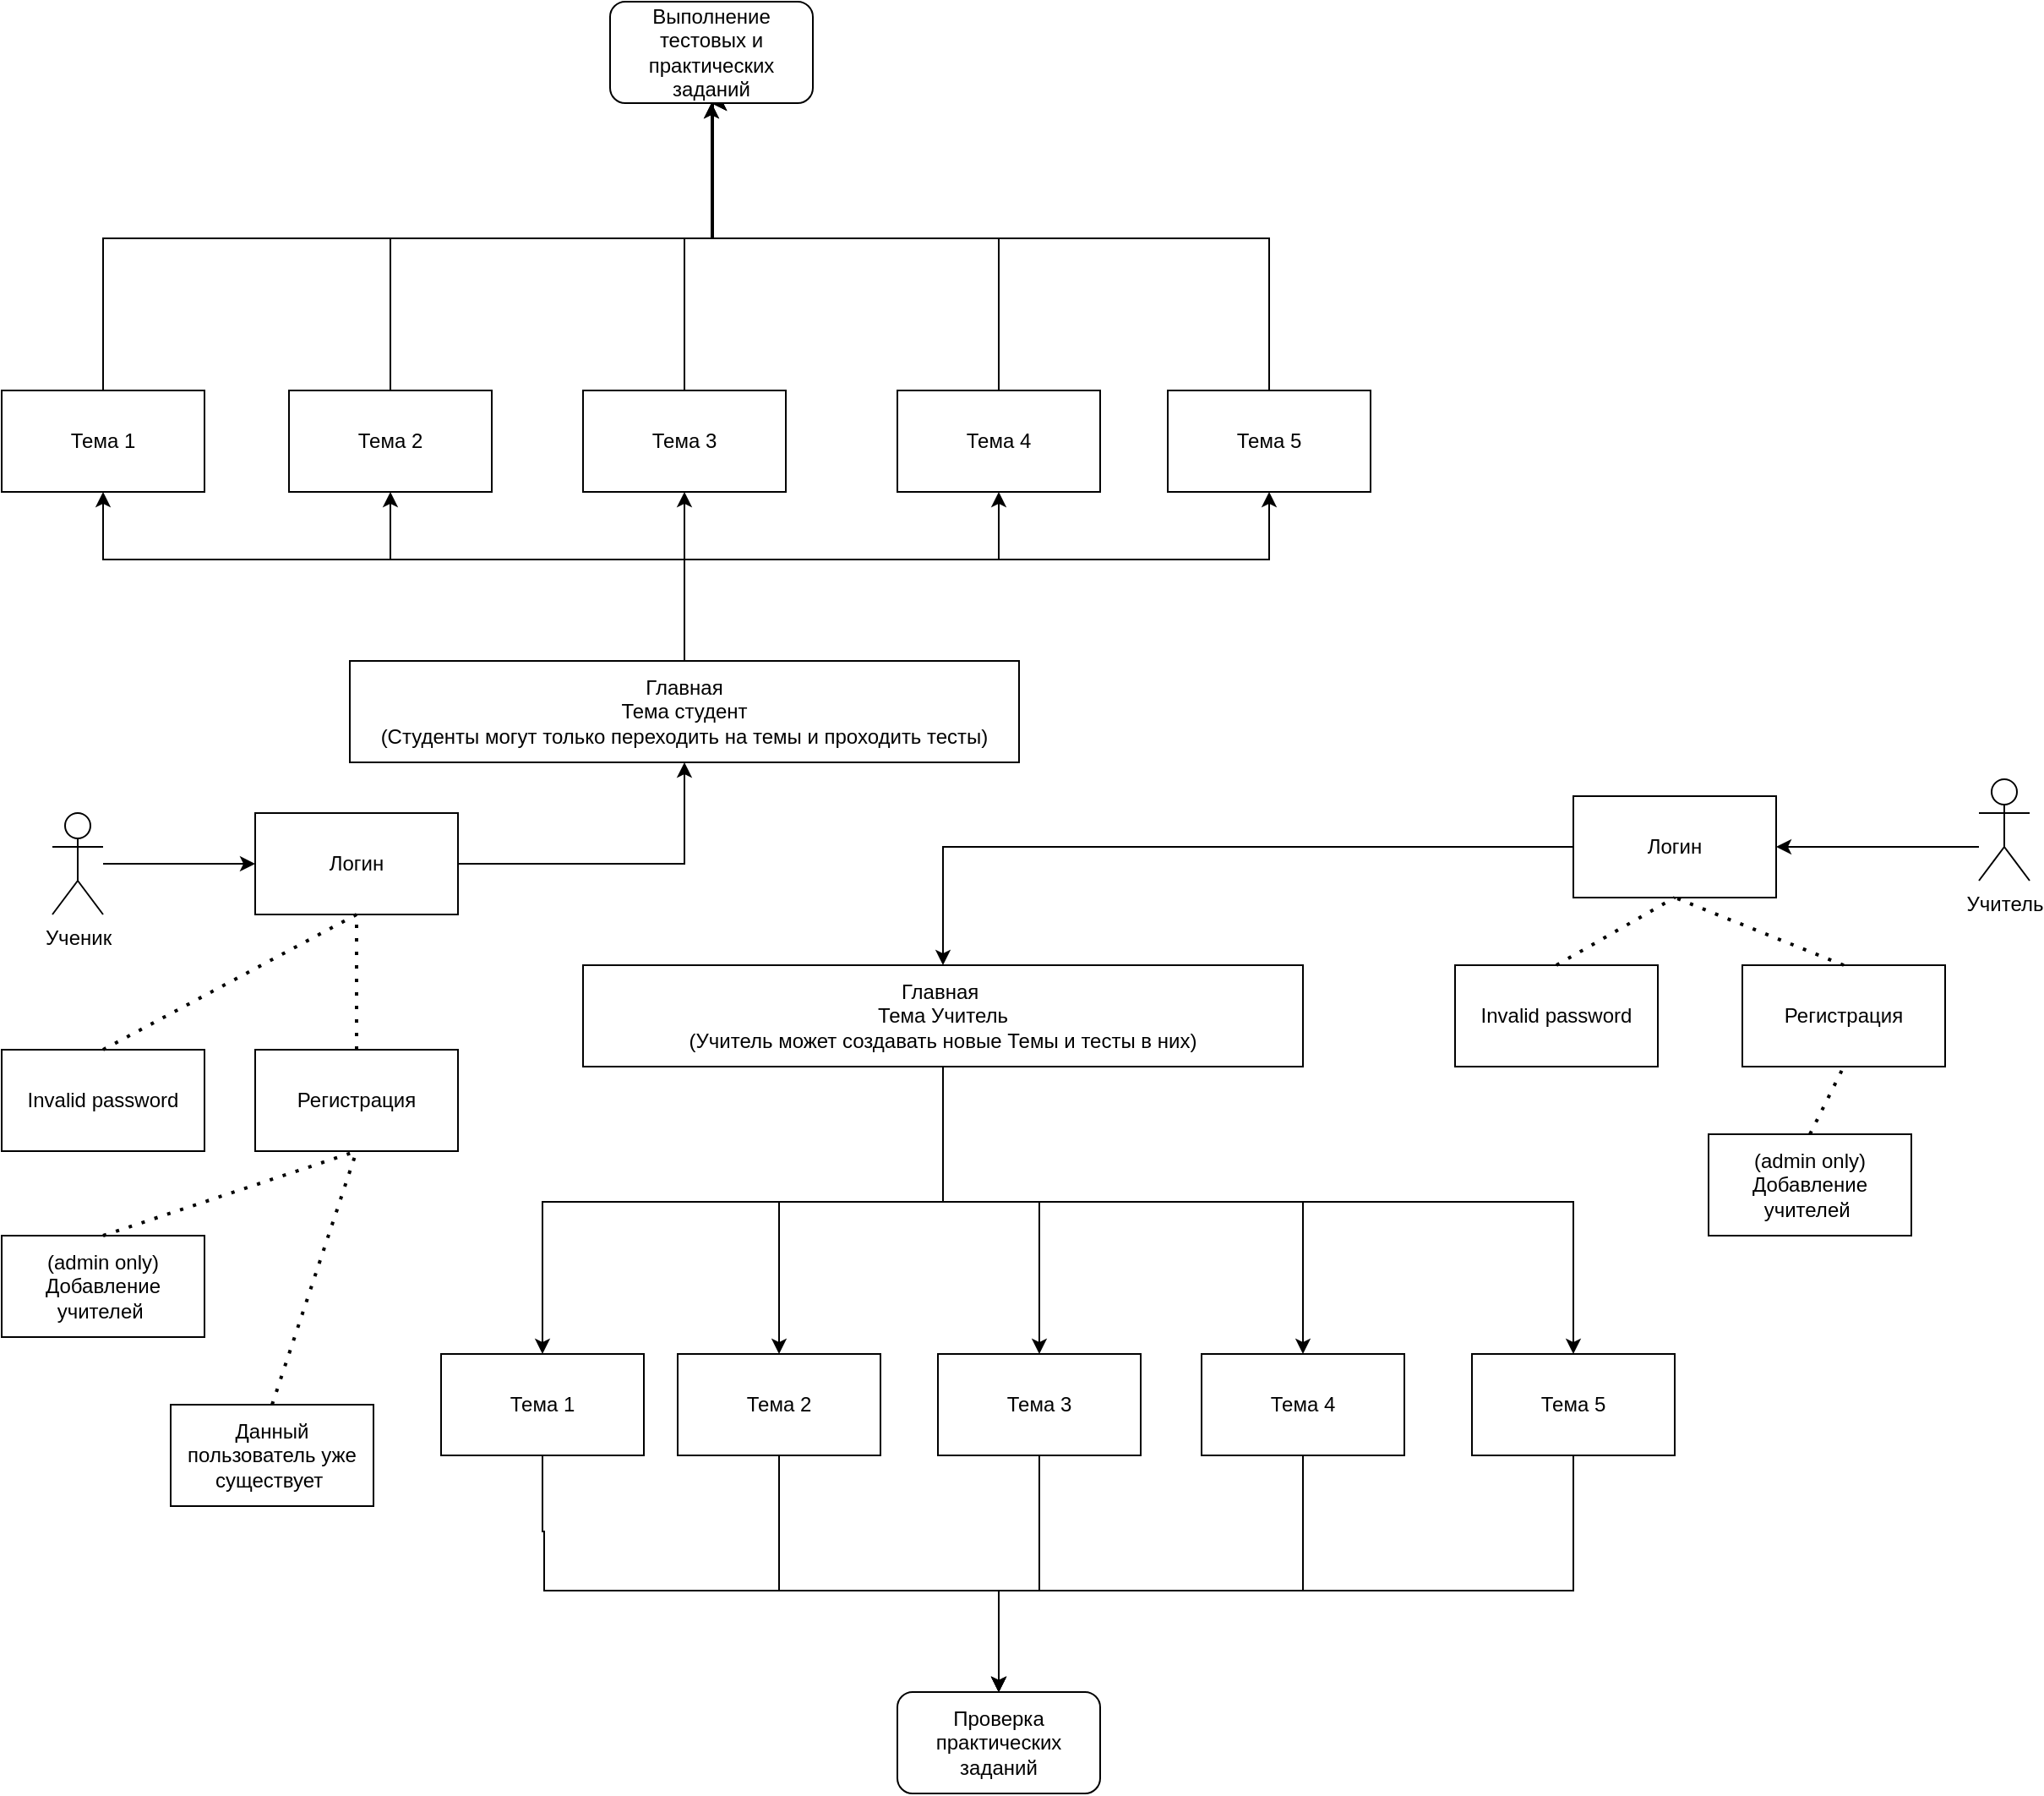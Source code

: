 <mxfile version="24.7.14">
  <diagram name="Страница — 1" id="5o0nA7FV0MhEvLhmFP9w">
    <mxGraphModel dx="1788" dy="944" grid="1" gridSize="10" guides="1" tooltips="1" connect="1" arrows="1" fold="1" page="1" pageScale="1" pageWidth="827" pageHeight="1169" math="0" shadow="0">
      <root>
        <mxCell id="0" />
        <mxCell id="1" parent="0" />
        <mxCell id="Wzd05YAp9pM7tJVJk9kT-8" style="edgeStyle=orthogonalEdgeStyle;rounded=0;orthogonalLoop=1;jettySize=auto;html=1;entryX=0;entryY=0.5;entryDx=0;entryDy=0;" edge="1" parent="1" source="Wzd05YAp9pM7tJVJk9kT-3" target="Wzd05YAp9pM7tJVJk9kT-7">
          <mxGeometry relative="1" as="geometry" />
        </mxCell>
        <mxCell id="Wzd05YAp9pM7tJVJk9kT-3" value="Ученик" style="shape=umlActor;verticalLabelPosition=bottom;verticalAlign=top;html=1;outlineConnect=0;" vertex="1" parent="1">
          <mxGeometry x="40" y="750" width="30" height="60" as="geometry" />
        </mxCell>
        <mxCell id="Wzd05YAp9pM7tJVJk9kT-12" value="" style="edgeStyle=orthogonalEdgeStyle;rounded=0;orthogonalLoop=1;jettySize=auto;html=1;entryX=0.5;entryY=1;entryDx=0;entryDy=0;" edge="1" parent="1" source="Wzd05YAp9pM7tJVJk9kT-7" target="Wzd05YAp9pM7tJVJk9kT-11">
          <mxGeometry relative="1" as="geometry">
            <mxPoint x="414" y="740" as="targetPoint" />
            <Array as="points">
              <mxPoint x="414" y="780" />
            </Array>
          </mxGeometry>
        </mxCell>
        <mxCell id="Wzd05YAp9pM7tJVJk9kT-7" value="Логин" style="rounded=0;whiteSpace=wrap;html=1;" vertex="1" parent="1">
          <mxGeometry x="160" y="750" width="120" height="60" as="geometry" />
        </mxCell>
        <mxCell id="Wzd05YAp9pM7tJVJk9kT-10" value="Регистрация" style="rounded=0;whiteSpace=wrap;html=1;" vertex="1" parent="1">
          <mxGeometry x="160" y="890" width="120" height="60" as="geometry" />
        </mxCell>
        <mxCell id="Wzd05YAp9pM7tJVJk9kT-33" style="edgeStyle=orthogonalEdgeStyle;rounded=0;orthogonalLoop=1;jettySize=auto;html=1;entryX=0.5;entryY=1;entryDx=0;entryDy=0;" edge="1" parent="1" source="Wzd05YAp9pM7tJVJk9kT-11" target="Wzd05YAp9pM7tJVJk9kT-32">
          <mxGeometry relative="1" as="geometry">
            <Array as="points">
              <mxPoint x="414" y="600" />
              <mxPoint x="70" y="600" />
            </Array>
          </mxGeometry>
        </mxCell>
        <mxCell id="Wzd05YAp9pM7tJVJk9kT-34" style="edgeStyle=orthogonalEdgeStyle;rounded=0;orthogonalLoop=1;jettySize=auto;html=1;entryX=0.5;entryY=1;entryDx=0;entryDy=0;" edge="1" parent="1" source="Wzd05YAp9pM7tJVJk9kT-11" target="Wzd05YAp9pM7tJVJk9kT-31">
          <mxGeometry relative="1" as="geometry">
            <Array as="points">
              <mxPoint x="414" y="600" />
              <mxPoint x="240" y="600" />
            </Array>
          </mxGeometry>
        </mxCell>
        <mxCell id="Wzd05YAp9pM7tJVJk9kT-36" style="edgeStyle=orthogonalEdgeStyle;rounded=0;orthogonalLoop=1;jettySize=auto;html=1;exitX=0.5;exitY=0;exitDx=0;exitDy=0;entryX=0.5;entryY=1;entryDx=0;entryDy=0;" edge="1" parent="1" source="Wzd05YAp9pM7tJVJk9kT-11" target="Wzd05YAp9pM7tJVJk9kT-28">
          <mxGeometry relative="1" as="geometry" />
        </mxCell>
        <mxCell id="Wzd05YAp9pM7tJVJk9kT-37" style="edgeStyle=orthogonalEdgeStyle;rounded=0;orthogonalLoop=1;jettySize=auto;html=1;entryX=0.5;entryY=1;entryDx=0;entryDy=0;" edge="1" parent="1" source="Wzd05YAp9pM7tJVJk9kT-11" target="Wzd05YAp9pM7tJVJk9kT-30">
          <mxGeometry relative="1" as="geometry">
            <Array as="points">
              <mxPoint x="414" y="600" />
              <mxPoint x="600" y="600" />
            </Array>
          </mxGeometry>
        </mxCell>
        <mxCell id="Wzd05YAp9pM7tJVJk9kT-38" style="edgeStyle=orthogonalEdgeStyle;rounded=0;orthogonalLoop=1;jettySize=auto;html=1;entryX=0.5;entryY=1;entryDx=0;entryDy=0;" edge="1" parent="1" source="Wzd05YAp9pM7tJVJk9kT-11" target="Wzd05YAp9pM7tJVJk9kT-29">
          <mxGeometry relative="1" as="geometry">
            <Array as="points">
              <mxPoint x="414" y="600" />
              <mxPoint x="760" y="600" />
            </Array>
          </mxGeometry>
        </mxCell>
        <mxCell id="Wzd05YAp9pM7tJVJk9kT-11" value="&lt;div style=&quot;&quot;&gt;&lt;span style=&quot;background-color: initial;&quot;&gt;Главная&lt;/span&gt;&lt;/div&gt;&lt;div style=&quot;&quot;&gt;&lt;span style=&quot;background-color: initial;&quot;&gt;Тема студент&lt;/span&gt;&lt;/div&gt;&lt;div style=&quot;&quot;&gt;&lt;span style=&quot;background-color: initial;&quot;&gt;(Студенты могут только переходить на темы и проходить тесты)&lt;/span&gt;&lt;/div&gt;" style="rounded=0;whiteSpace=wrap;html=1;align=center;" vertex="1" parent="1">
          <mxGeometry x="216" y="660" width="396" height="60" as="geometry" />
        </mxCell>
        <mxCell id="Wzd05YAp9pM7tJVJk9kT-14" value="" style="endArrow=none;dashed=1;html=1;dashPattern=1 3;strokeWidth=2;rounded=0;entryX=0.5;entryY=1;entryDx=0;entryDy=0;exitX=0.5;exitY=0;exitDx=0;exitDy=0;" edge="1" parent="1" source="Wzd05YAp9pM7tJVJk9kT-10" target="Wzd05YAp9pM7tJVJk9kT-7">
          <mxGeometry width="50" height="50" relative="1" as="geometry">
            <mxPoint x="390" y="940" as="sourcePoint" />
            <mxPoint x="440" y="890" as="targetPoint" />
          </mxGeometry>
        </mxCell>
        <mxCell id="Wzd05YAp9pM7tJVJk9kT-41" style="edgeStyle=orthogonalEdgeStyle;rounded=0;orthogonalLoop=1;jettySize=auto;html=1;" edge="1" parent="1" source="Wzd05YAp9pM7tJVJk9kT-15" target="Wzd05YAp9pM7tJVJk9kT-23">
          <mxGeometry relative="1" as="geometry">
            <Array as="points">
              <mxPoint x="567" y="980" />
              <mxPoint x="330" y="980" />
            </Array>
          </mxGeometry>
        </mxCell>
        <mxCell id="Wzd05YAp9pM7tJVJk9kT-42" style="edgeStyle=orthogonalEdgeStyle;rounded=0;orthogonalLoop=1;jettySize=auto;html=1;entryX=0.5;entryY=0;entryDx=0;entryDy=0;" edge="1" parent="1" source="Wzd05YAp9pM7tJVJk9kT-15" target="Wzd05YAp9pM7tJVJk9kT-22">
          <mxGeometry relative="1" as="geometry">
            <Array as="points">
              <mxPoint x="567" y="980" />
              <mxPoint x="470" y="980" />
            </Array>
          </mxGeometry>
        </mxCell>
        <mxCell id="Wzd05YAp9pM7tJVJk9kT-43" style="edgeStyle=orthogonalEdgeStyle;rounded=0;orthogonalLoop=1;jettySize=auto;html=1;entryX=0.5;entryY=0;entryDx=0;entryDy=0;" edge="1" parent="1" source="Wzd05YAp9pM7tJVJk9kT-15" target="Wzd05YAp9pM7tJVJk9kT-17">
          <mxGeometry relative="1" as="geometry">
            <Array as="points">
              <mxPoint x="567" y="980" />
              <mxPoint x="624" y="980" />
            </Array>
          </mxGeometry>
        </mxCell>
        <mxCell id="Wzd05YAp9pM7tJVJk9kT-44" style="edgeStyle=orthogonalEdgeStyle;rounded=0;orthogonalLoop=1;jettySize=auto;html=1;entryX=0.5;entryY=0;entryDx=0;entryDy=0;" edge="1" parent="1" source="Wzd05YAp9pM7tJVJk9kT-15" target="Wzd05YAp9pM7tJVJk9kT-21">
          <mxGeometry relative="1" as="geometry">
            <Array as="points">
              <mxPoint x="567" y="980" />
              <mxPoint x="780" y="980" />
            </Array>
          </mxGeometry>
        </mxCell>
        <mxCell id="Wzd05YAp9pM7tJVJk9kT-45" style="edgeStyle=orthogonalEdgeStyle;rounded=0;orthogonalLoop=1;jettySize=auto;html=1;entryX=0.5;entryY=0;entryDx=0;entryDy=0;" edge="1" parent="1" source="Wzd05YAp9pM7tJVJk9kT-15" target="Wzd05YAp9pM7tJVJk9kT-20">
          <mxGeometry relative="1" as="geometry">
            <Array as="points">
              <mxPoint x="567" y="980" />
              <mxPoint x="940" y="980" />
            </Array>
          </mxGeometry>
        </mxCell>
        <mxCell id="Wzd05YAp9pM7tJVJk9kT-15" value="Главная&amp;nbsp;&lt;div&gt;Тема Учитель&lt;/div&gt;&lt;div&gt;(Учитель может создавать новые Темы и тесты в них&lt;span style=&quot;background-color: initial;&quot;&gt;)&lt;/span&gt;&lt;/div&gt;" style="rounded=0;whiteSpace=wrap;html=1;" vertex="1" parent="1">
          <mxGeometry x="354" y="840" width="426" height="60" as="geometry" />
        </mxCell>
        <mxCell id="Wzd05YAp9pM7tJVJk9kT-54" style="edgeStyle=orthogonalEdgeStyle;rounded=0;orthogonalLoop=1;jettySize=auto;html=1;entryX=0.5;entryY=0;entryDx=0;entryDy=0;" edge="1" parent="1" source="Wzd05YAp9pM7tJVJk9kT-17" target="Wzd05YAp9pM7tJVJk9kT-53">
          <mxGeometry relative="1" as="geometry">
            <Array as="points">
              <mxPoint x="624" y="1210" />
              <mxPoint x="600" y="1210" />
            </Array>
          </mxGeometry>
        </mxCell>
        <mxCell id="Wzd05YAp9pM7tJVJk9kT-17" value="Тема 3" style="whiteSpace=wrap;html=1;rounded=0;" vertex="1" parent="1">
          <mxGeometry x="564" y="1070" width="120" height="60" as="geometry" />
        </mxCell>
        <mxCell id="Wzd05YAp9pM7tJVJk9kT-56" style="edgeStyle=orthogonalEdgeStyle;rounded=0;orthogonalLoop=1;jettySize=auto;html=1;entryX=0.5;entryY=0;entryDx=0;entryDy=0;" edge="1" parent="1" source="Wzd05YAp9pM7tJVJk9kT-20" target="Wzd05YAp9pM7tJVJk9kT-53">
          <mxGeometry relative="1" as="geometry">
            <Array as="points">
              <mxPoint x="940" y="1210" />
              <mxPoint x="600" y="1210" />
            </Array>
          </mxGeometry>
        </mxCell>
        <mxCell id="Wzd05YAp9pM7tJVJk9kT-20" value="&lt;span style=&quot;background-color: initial;&quot;&gt;Тема 5&lt;/span&gt;" style="rounded=0;whiteSpace=wrap;html=1;" vertex="1" parent="1">
          <mxGeometry x="880" y="1070" width="120" height="60" as="geometry" />
        </mxCell>
        <mxCell id="Wzd05YAp9pM7tJVJk9kT-55" style="edgeStyle=orthogonalEdgeStyle;rounded=0;orthogonalLoop=1;jettySize=auto;html=1;entryX=0.5;entryY=0;entryDx=0;entryDy=0;" edge="1" parent="1" source="Wzd05YAp9pM7tJVJk9kT-21" target="Wzd05YAp9pM7tJVJk9kT-53">
          <mxGeometry relative="1" as="geometry">
            <Array as="points">
              <mxPoint x="780" y="1210" />
              <mxPoint x="600" y="1210" />
            </Array>
          </mxGeometry>
        </mxCell>
        <mxCell id="Wzd05YAp9pM7tJVJk9kT-21" value="Тема 4" style="rounded=0;whiteSpace=wrap;html=1;" vertex="1" parent="1">
          <mxGeometry x="720" y="1070" width="120" height="60" as="geometry" />
        </mxCell>
        <mxCell id="Wzd05YAp9pM7tJVJk9kT-52" style="edgeStyle=orthogonalEdgeStyle;rounded=0;orthogonalLoop=1;jettySize=auto;html=1;entryX=0.5;entryY=0;entryDx=0;entryDy=0;" edge="1" parent="1" source="Wzd05YAp9pM7tJVJk9kT-22" target="Wzd05YAp9pM7tJVJk9kT-53">
          <mxGeometry relative="1" as="geometry">
            <mxPoint x="470" y="1220" as="targetPoint" />
            <Array as="points">
              <mxPoint x="470" y="1210" />
              <mxPoint x="600" y="1210" />
            </Array>
          </mxGeometry>
        </mxCell>
        <mxCell id="Wzd05YAp9pM7tJVJk9kT-22" value="Тема 2" style="rounded=0;whiteSpace=wrap;html=1;" vertex="1" parent="1">
          <mxGeometry x="410" y="1070" width="120" height="60" as="geometry" />
        </mxCell>
        <mxCell id="Wzd05YAp9pM7tJVJk9kT-51" style="edgeStyle=orthogonalEdgeStyle;rounded=0;orthogonalLoop=1;jettySize=auto;html=1;entryX=0.5;entryY=0;entryDx=0;entryDy=0;" edge="1" parent="1" source="Wzd05YAp9pM7tJVJk9kT-23" target="Wzd05YAp9pM7tJVJk9kT-53">
          <mxGeometry relative="1" as="geometry">
            <mxPoint x="330" y="1220" as="targetPoint" />
            <Array as="points">
              <mxPoint x="330" y="1175" />
              <mxPoint x="331" y="1175" />
              <mxPoint x="331" y="1210" />
              <mxPoint x="600" y="1210" />
            </Array>
          </mxGeometry>
        </mxCell>
        <mxCell id="Wzd05YAp9pM7tJVJk9kT-23" value="Тема 1" style="rounded=0;whiteSpace=wrap;html=1;" vertex="1" parent="1">
          <mxGeometry x="270" y="1070" width="120" height="60" as="geometry" />
        </mxCell>
        <mxCell id="Wzd05YAp9pM7tJVJk9kT-61" style="edgeStyle=orthogonalEdgeStyle;rounded=0;orthogonalLoop=1;jettySize=auto;html=1;entryX=0.5;entryY=1;entryDx=0;entryDy=0;" edge="1" parent="1" source="Wzd05YAp9pM7tJVJk9kT-28" target="Wzd05YAp9pM7tJVJk9kT-58">
          <mxGeometry relative="1" as="geometry">
            <Array as="points">
              <mxPoint x="414" y="410" />
              <mxPoint x="430" y="410" />
            </Array>
          </mxGeometry>
        </mxCell>
        <mxCell id="Wzd05YAp9pM7tJVJk9kT-28" value="Тема 3" style="whiteSpace=wrap;html=1;rounded=0;" vertex="1" parent="1">
          <mxGeometry x="354" y="500" width="120" height="60" as="geometry" />
        </mxCell>
        <mxCell id="Wzd05YAp9pM7tJVJk9kT-63" style="edgeStyle=orthogonalEdgeStyle;rounded=0;orthogonalLoop=1;jettySize=auto;html=1;" edge="1" parent="1" source="Wzd05YAp9pM7tJVJk9kT-29">
          <mxGeometry relative="1" as="geometry">
            <mxPoint x="430" y="330" as="targetPoint" />
            <Array as="points">
              <mxPoint x="760" y="410" />
              <mxPoint x="431" y="410" />
            </Array>
          </mxGeometry>
        </mxCell>
        <mxCell id="Wzd05YAp9pM7tJVJk9kT-29" value="&lt;span style=&quot;background-color: initial;&quot;&gt;Тема 5&lt;/span&gt;" style="rounded=0;whiteSpace=wrap;html=1;" vertex="1" parent="1">
          <mxGeometry x="700" y="500" width="120" height="60" as="geometry" />
        </mxCell>
        <mxCell id="Wzd05YAp9pM7tJVJk9kT-62" style="edgeStyle=orthogonalEdgeStyle;rounded=0;orthogonalLoop=1;jettySize=auto;html=1;" edge="1" parent="1" source="Wzd05YAp9pM7tJVJk9kT-30">
          <mxGeometry relative="1" as="geometry">
            <mxPoint x="430" y="330" as="targetPoint" />
            <Array as="points">
              <mxPoint x="600" y="410" />
              <mxPoint x="431" y="410" />
            </Array>
          </mxGeometry>
        </mxCell>
        <mxCell id="Wzd05YAp9pM7tJVJk9kT-30" value="Тема 4" style="rounded=0;whiteSpace=wrap;html=1;" vertex="1" parent="1">
          <mxGeometry x="540" y="500" width="120" height="60" as="geometry" />
        </mxCell>
        <mxCell id="Wzd05YAp9pM7tJVJk9kT-60" style="edgeStyle=orthogonalEdgeStyle;rounded=0;orthogonalLoop=1;jettySize=auto;html=1;" edge="1" parent="1" source="Wzd05YAp9pM7tJVJk9kT-31">
          <mxGeometry relative="1" as="geometry">
            <mxPoint x="430" y="330" as="targetPoint" />
            <Array as="points">
              <mxPoint x="240" y="410" />
              <mxPoint x="431" y="410" />
            </Array>
          </mxGeometry>
        </mxCell>
        <mxCell id="Wzd05YAp9pM7tJVJk9kT-31" value="Тема 2" style="rounded=0;whiteSpace=wrap;html=1;" vertex="1" parent="1">
          <mxGeometry x="180" y="500" width="120" height="60" as="geometry" />
        </mxCell>
        <mxCell id="Wzd05YAp9pM7tJVJk9kT-59" style="edgeStyle=orthogonalEdgeStyle;rounded=0;orthogonalLoop=1;jettySize=auto;html=1;" edge="1" parent="1" source="Wzd05YAp9pM7tJVJk9kT-32" target="Wzd05YAp9pM7tJVJk9kT-58">
          <mxGeometry relative="1" as="geometry">
            <Array as="points">
              <mxPoint x="70" y="410" />
              <mxPoint x="430" y="410" />
            </Array>
          </mxGeometry>
        </mxCell>
        <mxCell id="Wzd05YAp9pM7tJVJk9kT-32" value="Тема 1" style="rounded=0;whiteSpace=wrap;html=1;" vertex="1" parent="1">
          <mxGeometry x="10" y="500" width="120" height="60" as="geometry" />
        </mxCell>
        <mxCell id="Wzd05YAp9pM7tJVJk9kT-48" value="Invalid password" style="rounded=0;whiteSpace=wrap;html=1;" vertex="1" parent="1">
          <mxGeometry x="10" y="890" width="120" height="60" as="geometry" />
        </mxCell>
        <mxCell id="Wzd05YAp9pM7tJVJk9kT-49" value="" style="endArrow=none;dashed=1;html=1;dashPattern=1 3;strokeWidth=2;rounded=0;entryX=0.5;entryY=1;entryDx=0;entryDy=0;exitX=0.5;exitY=0;exitDx=0;exitDy=0;" edge="1" parent="1" source="Wzd05YAp9pM7tJVJk9kT-48" target="Wzd05YAp9pM7tJVJk9kT-7">
          <mxGeometry width="50" height="50" relative="1" as="geometry">
            <mxPoint x="390" y="880" as="sourcePoint" />
            <mxPoint x="440" y="830" as="targetPoint" />
          </mxGeometry>
        </mxCell>
        <mxCell id="Wzd05YAp9pM7tJVJk9kT-53" value="Проверка практических заданий" style="rounded=1;whiteSpace=wrap;html=1;" vertex="1" parent="1">
          <mxGeometry x="540" y="1270" width="120" height="60" as="geometry" />
        </mxCell>
        <mxCell id="Wzd05YAp9pM7tJVJk9kT-58" value="Выполнение тестовых и практических заданий" style="rounded=1;whiteSpace=wrap;html=1;" vertex="1" parent="1">
          <mxGeometry x="370" y="270" width="120" height="60" as="geometry" />
        </mxCell>
        <mxCell id="Wzd05YAp9pM7tJVJk9kT-66" value="(admin only)&lt;br&gt;Добавление учителей&amp;nbsp;" style="rounded=0;whiteSpace=wrap;html=1;" vertex="1" parent="1">
          <mxGeometry x="10" y="1000" width="120" height="60" as="geometry" />
        </mxCell>
        <mxCell id="Wzd05YAp9pM7tJVJk9kT-67" value="" style="endArrow=none;dashed=1;html=1;dashPattern=1 3;strokeWidth=2;rounded=0;entryX=0.5;entryY=1;entryDx=0;entryDy=0;exitX=0.5;exitY=0;exitDx=0;exitDy=0;" edge="1" parent="1" source="Wzd05YAp9pM7tJVJk9kT-66" target="Wzd05YAp9pM7tJVJk9kT-10">
          <mxGeometry width="50" height="50" relative="1" as="geometry">
            <mxPoint x="660" y="890" as="sourcePoint" />
            <mxPoint x="710" y="840" as="targetPoint" />
          </mxGeometry>
        </mxCell>
        <mxCell id="Wzd05YAp9pM7tJVJk9kT-68" value="Данный пользователь уже существует&amp;nbsp;" style="rounded=0;whiteSpace=wrap;html=1;" vertex="1" parent="1">
          <mxGeometry x="110" y="1100" width="120" height="60" as="geometry" />
        </mxCell>
        <mxCell id="Wzd05YAp9pM7tJVJk9kT-69" value="" style="endArrow=none;dashed=1;html=1;dashPattern=1 3;strokeWidth=2;rounded=0;entryX=0.5;entryY=1;entryDx=0;entryDy=0;exitX=0.5;exitY=0;exitDx=0;exitDy=0;" edge="1" parent="1" source="Wzd05YAp9pM7tJVJk9kT-68" target="Wzd05YAp9pM7tJVJk9kT-10">
          <mxGeometry width="50" height="50" relative="1" as="geometry">
            <mxPoint x="660" y="890" as="sourcePoint" />
            <mxPoint x="710" y="840" as="targetPoint" />
          </mxGeometry>
        </mxCell>
        <mxCell id="Wzd05YAp9pM7tJVJk9kT-85" style="edgeStyle=orthogonalEdgeStyle;rounded=0;orthogonalLoop=1;jettySize=auto;html=1;" edge="1" parent="1" source="Wzd05YAp9pM7tJVJk9kT-74" target="Wzd05YAp9pM7tJVJk9kT-75">
          <mxGeometry relative="1" as="geometry">
            <Array as="points">
              <mxPoint x="1150" y="770" />
              <mxPoint x="1150" y="770" />
            </Array>
          </mxGeometry>
        </mxCell>
        <mxCell id="Wzd05YAp9pM7tJVJk9kT-74" value="Учитель" style="shape=umlActor;verticalLabelPosition=bottom;verticalAlign=top;html=1;outlineConnect=0;" vertex="1" parent="1">
          <mxGeometry x="1180" y="730" width="30" height="60" as="geometry" />
        </mxCell>
        <mxCell id="Wzd05YAp9pM7tJVJk9kT-86" style="edgeStyle=orthogonalEdgeStyle;rounded=0;orthogonalLoop=1;jettySize=auto;html=1;entryX=0.5;entryY=0;entryDx=0;entryDy=0;" edge="1" parent="1" source="Wzd05YAp9pM7tJVJk9kT-75" target="Wzd05YAp9pM7tJVJk9kT-15">
          <mxGeometry relative="1" as="geometry" />
        </mxCell>
        <mxCell id="Wzd05YAp9pM7tJVJk9kT-75" value="Логин" style="rounded=0;whiteSpace=wrap;html=1;" vertex="1" parent="1">
          <mxGeometry x="940" y="740" width="120" height="60" as="geometry" />
        </mxCell>
        <mxCell id="Wzd05YAp9pM7tJVJk9kT-76" value="Регистрация" style="rounded=0;whiteSpace=wrap;html=1;" vertex="1" parent="1">
          <mxGeometry x="1040" y="840" width="120" height="60" as="geometry" />
        </mxCell>
        <mxCell id="Wzd05YAp9pM7tJVJk9kT-77" value="" style="endArrow=none;dashed=1;html=1;dashPattern=1 3;strokeWidth=2;rounded=0;entryX=0.5;entryY=1;entryDx=0;entryDy=0;exitX=0.5;exitY=0;exitDx=0;exitDy=0;" edge="1" parent="1" source="Wzd05YAp9pM7tJVJk9kT-76" target="Wzd05YAp9pM7tJVJk9kT-75">
          <mxGeometry width="50" height="50" relative="1" as="geometry">
            <mxPoint x="1490" y="930" as="sourcePoint" />
            <mxPoint x="1540" y="880" as="targetPoint" />
          </mxGeometry>
        </mxCell>
        <mxCell id="Wzd05YAp9pM7tJVJk9kT-78" value="Invalid password" style="rounded=0;whiteSpace=wrap;html=1;" vertex="1" parent="1">
          <mxGeometry x="870" y="840" width="120" height="60" as="geometry" />
        </mxCell>
        <mxCell id="Wzd05YAp9pM7tJVJk9kT-79" value="" style="endArrow=none;dashed=1;html=1;dashPattern=1 3;strokeWidth=2;rounded=0;entryX=0.5;entryY=1;entryDx=0;entryDy=0;exitX=0.5;exitY=0;exitDx=0;exitDy=0;" edge="1" parent="1" source="Wzd05YAp9pM7tJVJk9kT-78" target="Wzd05YAp9pM7tJVJk9kT-75">
          <mxGeometry width="50" height="50" relative="1" as="geometry">
            <mxPoint x="1490" y="870" as="sourcePoint" />
            <mxPoint x="1540" y="820" as="targetPoint" />
          </mxGeometry>
        </mxCell>
        <mxCell id="Wzd05YAp9pM7tJVJk9kT-80" value="(admin only)&lt;br&gt;Добавление учителей&amp;nbsp;" style="rounded=0;whiteSpace=wrap;html=1;" vertex="1" parent="1">
          <mxGeometry x="1020" y="940" width="120" height="60" as="geometry" />
        </mxCell>
        <mxCell id="Wzd05YAp9pM7tJVJk9kT-81" value="" style="endArrow=none;dashed=1;html=1;dashPattern=1 3;strokeWidth=2;rounded=0;entryX=0.5;entryY=1;entryDx=0;entryDy=0;exitX=0.5;exitY=0;exitDx=0;exitDy=0;" edge="1" parent="1" source="Wzd05YAp9pM7tJVJk9kT-80" target="Wzd05YAp9pM7tJVJk9kT-76">
          <mxGeometry width="50" height="50" relative="1" as="geometry">
            <mxPoint x="1760" y="880" as="sourcePoint" />
            <mxPoint x="1810" y="830" as="targetPoint" />
          </mxGeometry>
        </mxCell>
      </root>
    </mxGraphModel>
  </diagram>
</mxfile>
